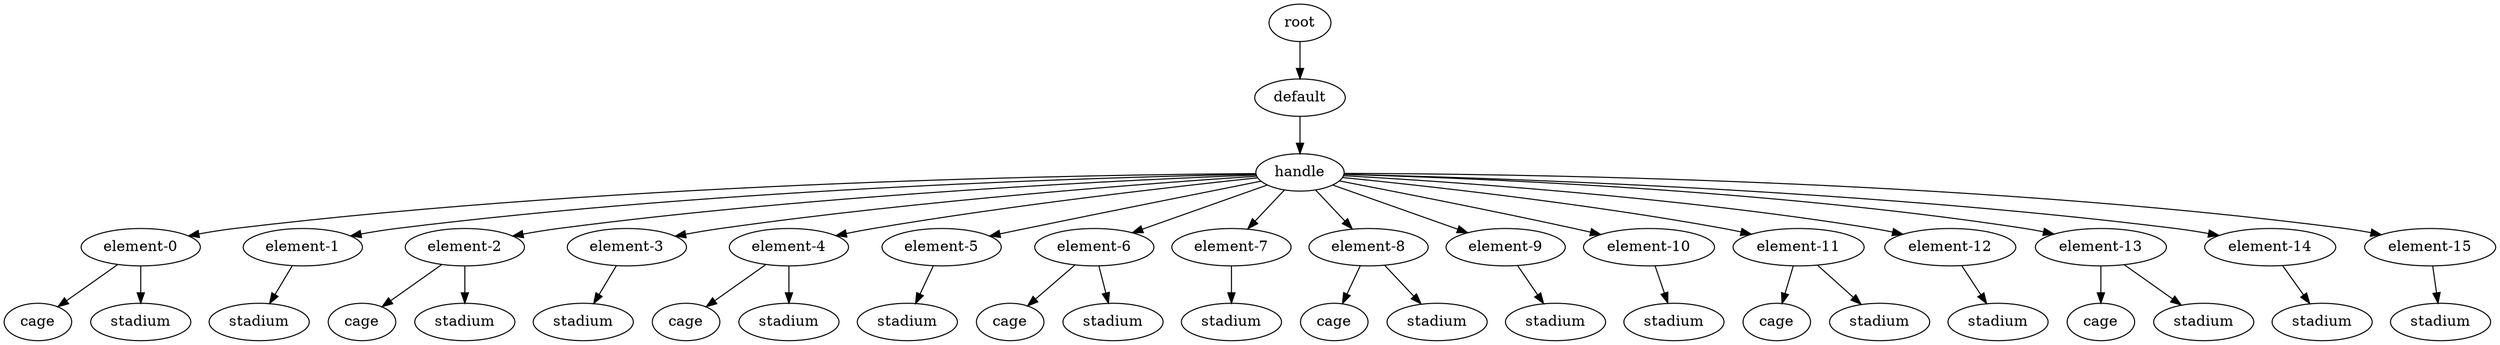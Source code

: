 digraph default {
    root_34 [label="root"];
    default_35 [label="default"];
    handle_36 [label="handle"];
    37 [label="element\-0"];
    cage_38 [label="cage"];
    stadium_39 [label="stadium"];
    40 [label="element\-1"];
    stadium_41 [label="stadium"];
    42 [label="element\-2"];
    cage_43 [label="cage"];
    stadium_44 [label="stadium"];
    45 [label="element\-3"];
    stadium_46 [label="stadium"];
    47 [label="element\-4"];
    cage_48 [label="cage"];
    stadium_49 [label="stadium"];
    50 [label="element\-5"];
    stadium_51 [label="stadium"];
    52 [label="element\-6"];
    cage_53 [label="cage"];
    stadium_54 [label="stadium"];
    55 [label="element\-7"];
    stadium_56 [label="stadium"];
    57 [label="element\-8"];
    cage_58 [label="cage"];
    stadium_59 [label="stadium"];
    60 [label="element\-9"];
    stadium_61 [label="stadium"];
    62 [label="element\-10"];
    stadium_63 [label="stadium"];
    64 [label="element\-11"];
    cage_65 [label="cage"];
    stadium_66 [label="stadium"];
    67 [label="element\-12"];
    stadium_68 [label="stadium"];
    69 [label="element\-13"];
    cage_70 [label="cage"];
    stadium_71 [label="stadium"];
    72 [label="element\-14"];
    stadium_73 [label="stadium"];
    74 [label="element\-15"];
    stadium_75 [label="stadium"];
    root_34 -> default_35;
    default_35 -> handle_36;
    handle_36 -> 37;
    37 -> cage_38;
    37 -> stadium_39;
    handle_36 -> 40;
    40 -> stadium_41;
    handle_36 -> 42;
    42 -> cage_43;
    42 -> stadium_44;
    handle_36 -> 45;
    45 -> stadium_46;
    handle_36 -> 47;
    47 -> cage_48;
    47 -> stadium_49;
    handle_36 -> 50;
    50 -> stadium_51;
    handle_36 -> 52;
    52 -> cage_53;
    52 -> stadium_54;
    handle_36 -> 55;
    55 -> stadium_56;
    handle_36 -> 57;
    57 -> cage_58;
    57 -> stadium_59;
    handle_36 -> 60;
    60 -> stadium_61;
    handle_36 -> 62;
    62 -> stadium_63;
    handle_36 -> 64;
    64 -> cage_65;
    64 -> stadium_66;
    handle_36 -> 67;
    67 -> stadium_68;
    handle_36 -> 69;
    69 -> cage_70;
    69 -> stadium_71;
    handle_36 -> 72;
    72 -> stadium_73;
    handle_36 -> 74;
    74 -> stadium_75;
}

